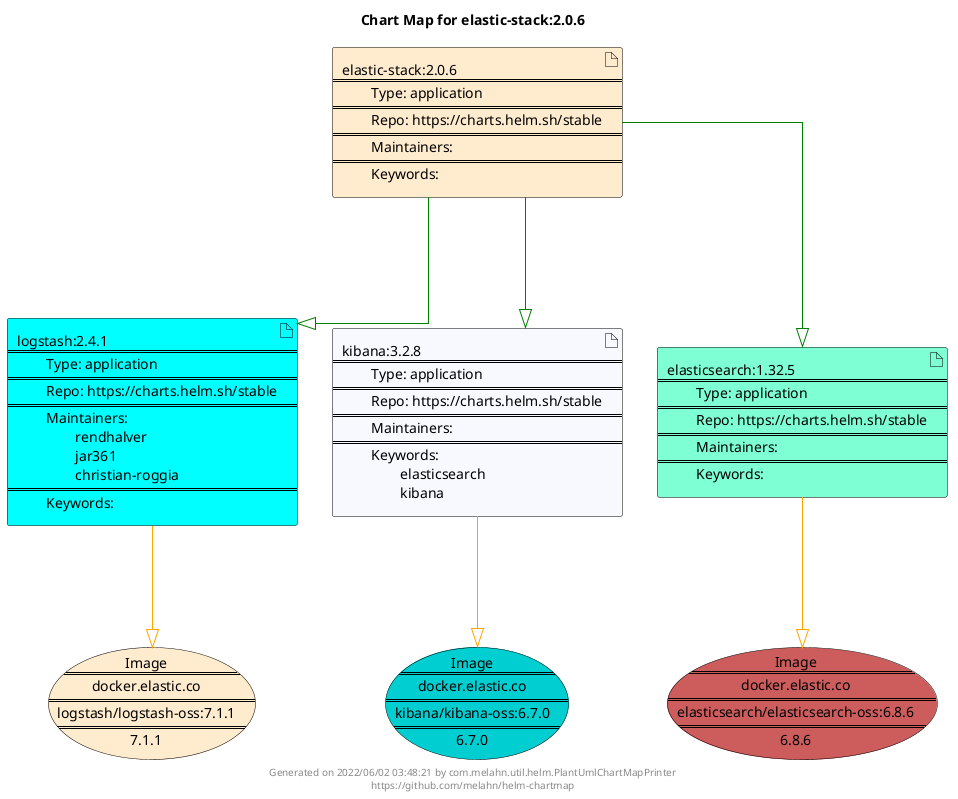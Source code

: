 @startuml
skinparam linetype ortho
skinparam backgroundColor white
skinparam usecaseBorderColor black
skinparam usecaseArrowColor LightSlateGray
skinparam artifactBorderColor black
skinparam artifactArrowColor LightSlateGray

title Chart Map for elastic-stack:2.0.6

'There are 4 referenced Helm Charts
artifact "elastic-stack:2.0.6\n====\n\tType: application\n====\n\tRepo: https://charts.helm.sh/stable\n====\n\tMaintainers: \n====\n\tKeywords: " as elastic_stack_2_0_6 #BlanchedAlmond
artifact "logstash:2.4.1\n====\n\tType: application\n====\n\tRepo: https://charts.helm.sh/stable\n====\n\tMaintainers: \n\t\trendhalver\n\t\tjar361\n\t\tchristian-roggia\n====\n\tKeywords: " as logstash_2_4_1 #Aqua
artifact "kibana:3.2.8\n====\n\tType: application\n====\n\tRepo: https://charts.helm.sh/stable\n====\n\tMaintainers: \n====\n\tKeywords: \n\t\telasticsearch\n\t\tkibana" as kibana_3_2_8 #GhostWhite
artifact "elasticsearch:1.32.5\n====\n\tType: application\n====\n\tRepo: https://charts.helm.sh/stable\n====\n\tMaintainers: \n====\n\tKeywords: " as elasticsearch_1_32_5 #Aquamarine

'There are 3 referenced Docker Images
usecase "Image\n====\ndocker.elastic.co\n====\nelasticsearch/elasticsearch-oss:6.8.6\n====\n6.8.6" as docker_elastic_co_elasticsearch_elasticsearch_oss_6_8_6 #IndianRed
usecase "Image\n====\ndocker.elastic.co\n====\nlogstash/logstash-oss:7.1.1\n====\n7.1.1" as docker_elastic_co_logstash_logstash_oss_7_1_1 #BlanchedAlmond
usecase "Image\n====\ndocker.elastic.co\n====\nkibana/kibana-oss:6.7.0\n====\n6.7.0" as docker_elastic_co_kibana_kibana_oss_6_7_0 #DarkTurquoise

'Chart Dependencies
elastic_stack_2_0_6--[#green]-|>kibana_3_2_8
elastic_stack_2_0_6--[#green]-|>logstash_2_4_1
elastic_stack_2_0_6--[#green]-|>elasticsearch_1_32_5
logstash_2_4_1--[#orange]-|>docker_elastic_co_logstash_logstash_oss_7_1_1
kibana_3_2_8--[#orange]-|>docker_elastic_co_kibana_kibana_oss_6_7_0
elasticsearch_1_32_5--[#orange]-|>docker_elastic_co_elasticsearch_elasticsearch_oss_6_8_6

center footer Generated on 2022/06/02 03:48:21 by com.melahn.util.helm.PlantUmlChartMapPrinter\nhttps://github.com/melahn/helm-chartmap
@enduml
